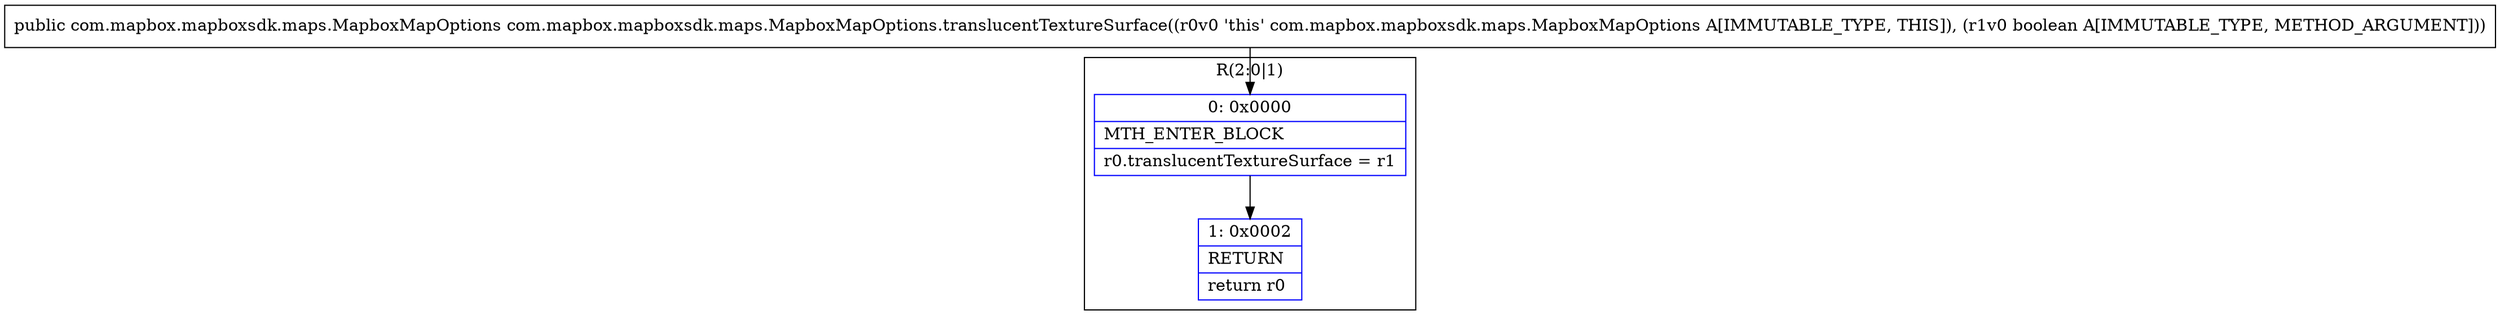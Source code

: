 digraph "CFG forcom.mapbox.mapboxsdk.maps.MapboxMapOptions.translucentTextureSurface(Z)Lcom\/mapbox\/mapboxsdk\/maps\/MapboxMapOptions;" {
subgraph cluster_Region_617611322 {
label = "R(2:0|1)";
node [shape=record,color=blue];
Node_0 [shape=record,label="{0\:\ 0x0000|MTH_ENTER_BLOCK\l|r0.translucentTextureSurface = r1\l}"];
Node_1 [shape=record,label="{1\:\ 0x0002|RETURN\l|return r0\l}"];
}
MethodNode[shape=record,label="{public com.mapbox.mapboxsdk.maps.MapboxMapOptions com.mapbox.mapboxsdk.maps.MapboxMapOptions.translucentTextureSurface((r0v0 'this' com.mapbox.mapboxsdk.maps.MapboxMapOptions A[IMMUTABLE_TYPE, THIS]), (r1v0 boolean A[IMMUTABLE_TYPE, METHOD_ARGUMENT])) }"];
MethodNode -> Node_0;
Node_0 -> Node_1;
}

